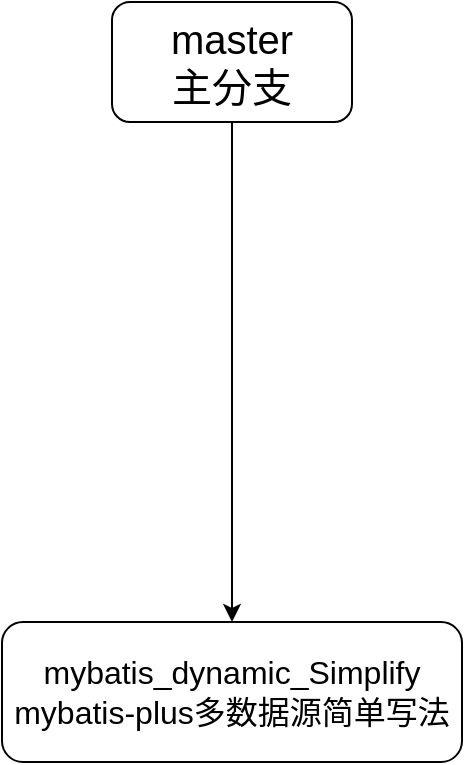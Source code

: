 <mxfile version="20.5.1" type="github">
  <diagram id="fK1RLiKV_KRQ0fGaLFCF" name="第 1 页">
    <mxGraphModel dx="1422" dy="753" grid="1" gridSize="10" guides="1" tooltips="1" connect="1" arrows="1" fold="1" page="1" pageScale="1" pageWidth="827" pageHeight="1169" math="0" shadow="0">
      <root>
        <mxCell id="0" />
        <mxCell id="1" parent="0" />
        <mxCell id="uGJ9grCX7de8dJG0m_us-3" style="edgeStyle=orthogonalEdgeStyle;rounded=0;orthogonalLoop=1;jettySize=auto;html=1;exitX=0.5;exitY=1;exitDx=0;exitDy=0;entryX=0.5;entryY=0;entryDx=0;entryDy=0;fontSize=16;" edge="1" parent="1" source="uGJ9grCX7de8dJG0m_us-1" target="uGJ9grCX7de8dJG0m_us-2">
          <mxGeometry relative="1" as="geometry" />
        </mxCell>
        <mxCell id="uGJ9grCX7de8dJG0m_us-1" value="&lt;font style=&quot;font-size: 20px;&quot;&gt;master&lt;br&gt;主分支&lt;/font&gt;" style="rounded=1;whiteSpace=wrap;html=1;" vertex="1" parent="1">
          <mxGeometry x="320" y="80" width="120" height="60" as="geometry" />
        </mxCell>
        <mxCell id="uGJ9grCX7de8dJG0m_us-2" value="&lt;font style=&quot;font-size: 16px;&quot;&gt;mybatis_dynamic_Simplify&lt;br&gt;mybatis-plus多数据源简单写法&lt;/font&gt;" style="rounded=1;whiteSpace=wrap;html=1;" vertex="1" parent="1">
          <mxGeometry x="265" y="390" width="230" height="70" as="geometry" />
        </mxCell>
      </root>
    </mxGraphModel>
  </diagram>
</mxfile>
